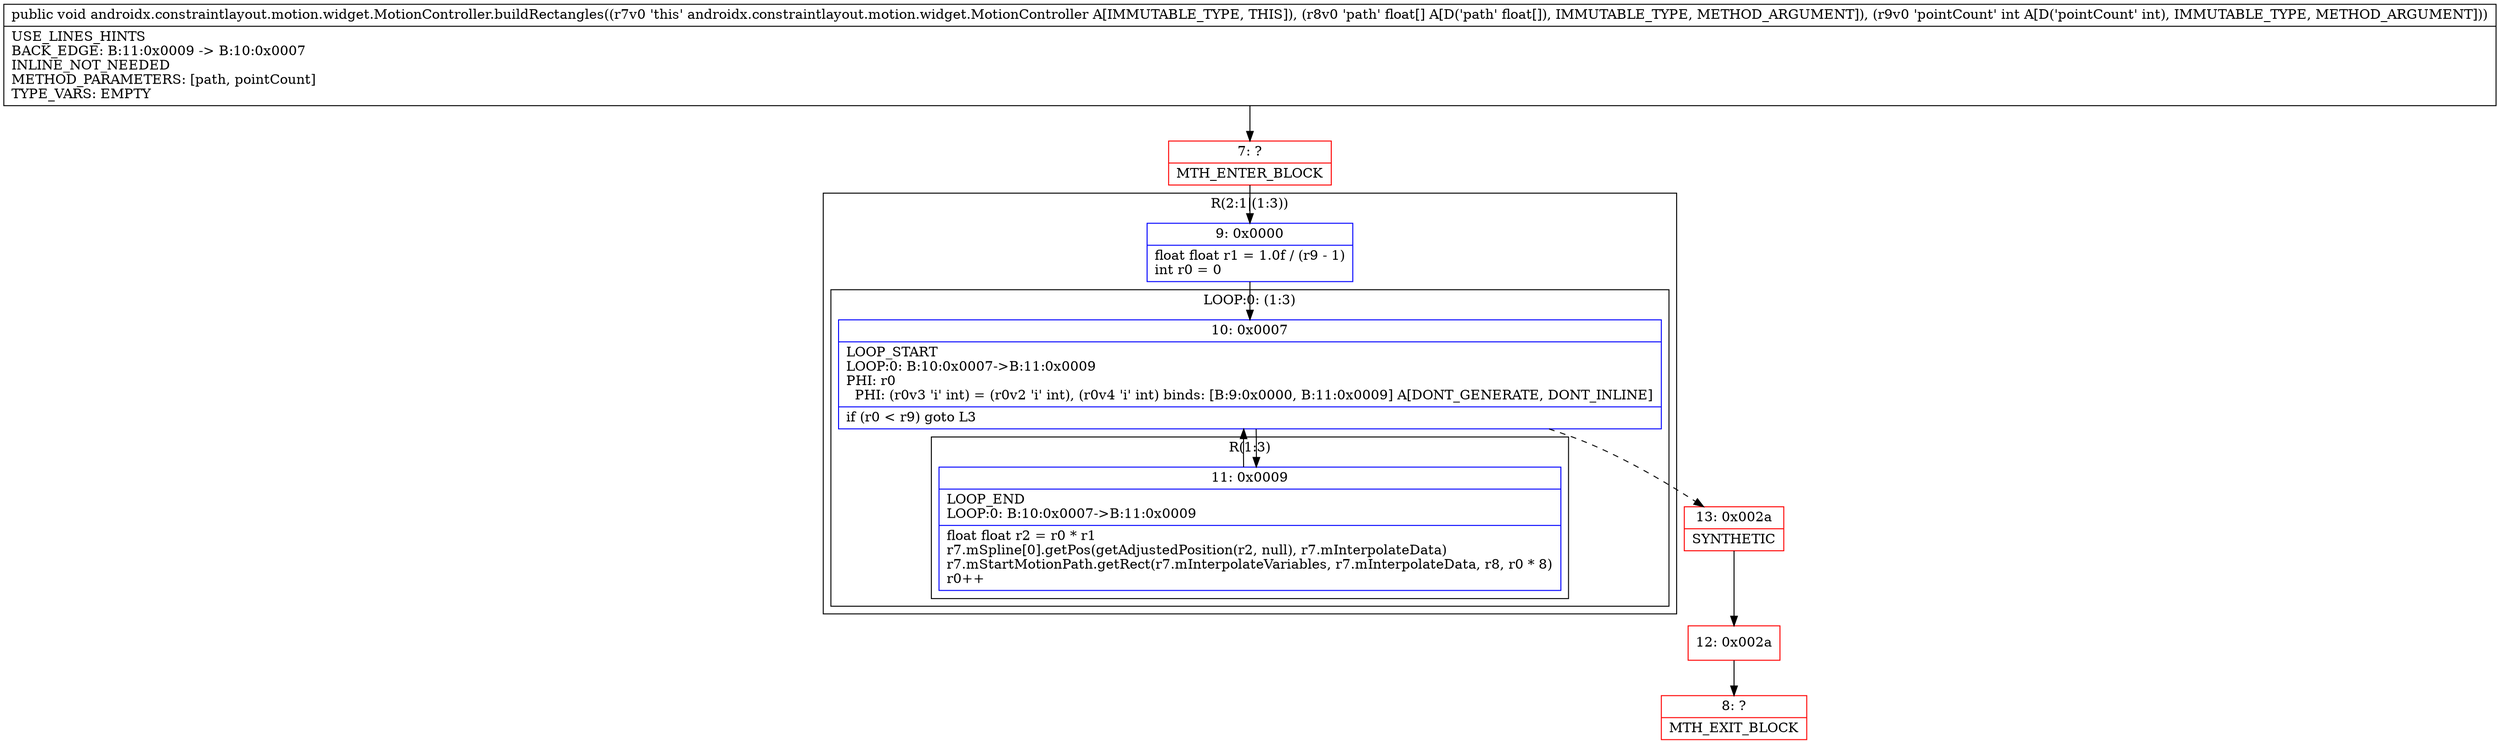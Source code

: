 digraph "CFG forandroidx.constraintlayout.motion.widget.MotionController.buildRectangles([FI)V" {
subgraph cluster_Region_280708397 {
label = "R(2:1|(1:3))";
node [shape=record,color=blue];
Node_9 [shape=record,label="{9\:\ 0x0000|float float r1 = 1.0f \/ (r9 \- 1)\lint r0 = 0\l}"];
subgraph cluster_LoopRegion_106866920 {
label = "LOOP:0: (1:3)";
node [shape=record,color=blue];
Node_10 [shape=record,label="{10\:\ 0x0007|LOOP_START\lLOOP:0: B:10:0x0007\-\>B:11:0x0009\lPHI: r0 \l  PHI: (r0v3 'i' int) = (r0v2 'i' int), (r0v4 'i' int) binds: [B:9:0x0000, B:11:0x0009] A[DONT_GENERATE, DONT_INLINE]\l|if (r0 \< r9) goto L3\l}"];
subgraph cluster_Region_1246897437 {
label = "R(1:3)";
node [shape=record,color=blue];
Node_11 [shape=record,label="{11\:\ 0x0009|LOOP_END\lLOOP:0: B:10:0x0007\-\>B:11:0x0009\l|float float r2 = r0 * r1\lr7.mSpline[0].getPos(getAdjustedPosition(r2, null), r7.mInterpolateData)\lr7.mStartMotionPath.getRect(r7.mInterpolateVariables, r7.mInterpolateData, r8, r0 * 8)\lr0++\l}"];
}
}
}
Node_7 [shape=record,color=red,label="{7\:\ ?|MTH_ENTER_BLOCK\l}"];
Node_13 [shape=record,color=red,label="{13\:\ 0x002a|SYNTHETIC\l}"];
Node_12 [shape=record,color=red,label="{12\:\ 0x002a}"];
Node_8 [shape=record,color=red,label="{8\:\ ?|MTH_EXIT_BLOCK\l}"];
MethodNode[shape=record,label="{public void androidx.constraintlayout.motion.widget.MotionController.buildRectangles((r7v0 'this' androidx.constraintlayout.motion.widget.MotionController A[IMMUTABLE_TYPE, THIS]), (r8v0 'path' float[] A[D('path' float[]), IMMUTABLE_TYPE, METHOD_ARGUMENT]), (r9v0 'pointCount' int A[D('pointCount' int), IMMUTABLE_TYPE, METHOD_ARGUMENT]))  | USE_LINES_HINTS\lBACK_EDGE: B:11:0x0009 \-\> B:10:0x0007\lINLINE_NOT_NEEDED\lMETHOD_PARAMETERS: [path, pointCount]\lTYPE_VARS: EMPTY\l}"];
MethodNode -> Node_7;Node_9 -> Node_10;
Node_10 -> Node_11;
Node_10 -> Node_13[style=dashed];
Node_11 -> Node_10;
Node_7 -> Node_9;
Node_13 -> Node_12;
Node_12 -> Node_8;
}

